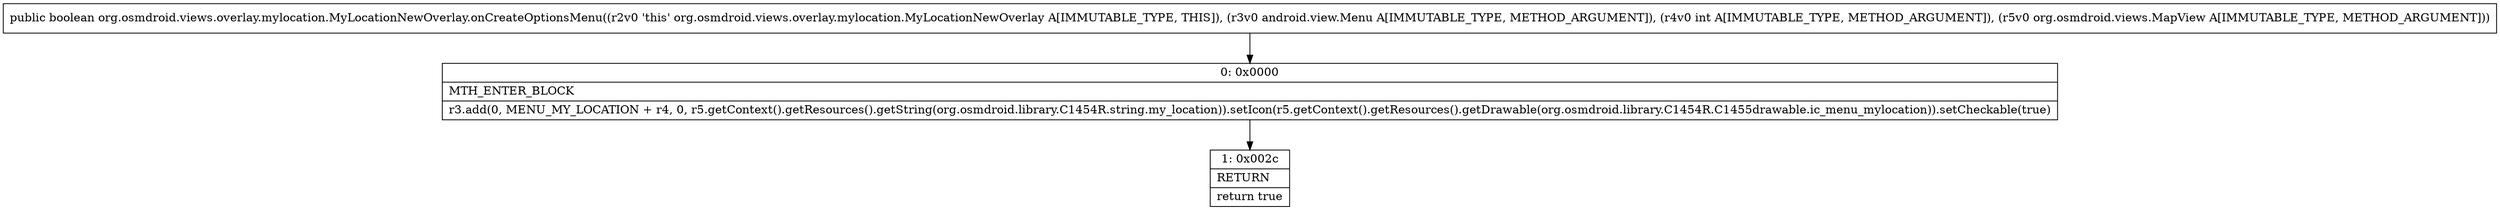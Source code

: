 digraph "CFG fororg.osmdroid.views.overlay.mylocation.MyLocationNewOverlay.onCreateOptionsMenu(Landroid\/view\/Menu;ILorg\/osmdroid\/views\/MapView;)Z" {
Node_0 [shape=record,label="{0\:\ 0x0000|MTH_ENTER_BLOCK\l|r3.add(0, MENU_MY_LOCATION + r4, 0, r5.getContext().getResources().getString(org.osmdroid.library.C1454R.string.my_location)).setIcon(r5.getContext().getResources().getDrawable(org.osmdroid.library.C1454R.C1455drawable.ic_menu_mylocation)).setCheckable(true)\l}"];
Node_1 [shape=record,label="{1\:\ 0x002c|RETURN\l|return true\l}"];
MethodNode[shape=record,label="{public boolean org.osmdroid.views.overlay.mylocation.MyLocationNewOverlay.onCreateOptionsMenu((r2v0 'this' org.osmdroid.views.overlay.mylocation.MyLocationNewOverlay A[IMMUTABLE_TYPE, THIS]), (r3v0 android.view.Menu A[IMMUTABLE_TYPE, METHOD_ARGUMENT]), (r4v0 int A[IMMUTABLE_TYPE, METHOD_ARGUMENT]), (r5v0 org.osmdroid.views.MapView A[IMMUTABLE_TYPE, METHOD_ARGUMENT])) }"];
MethodNode -> Node_0;
Node_0 -> Node_1;
}

